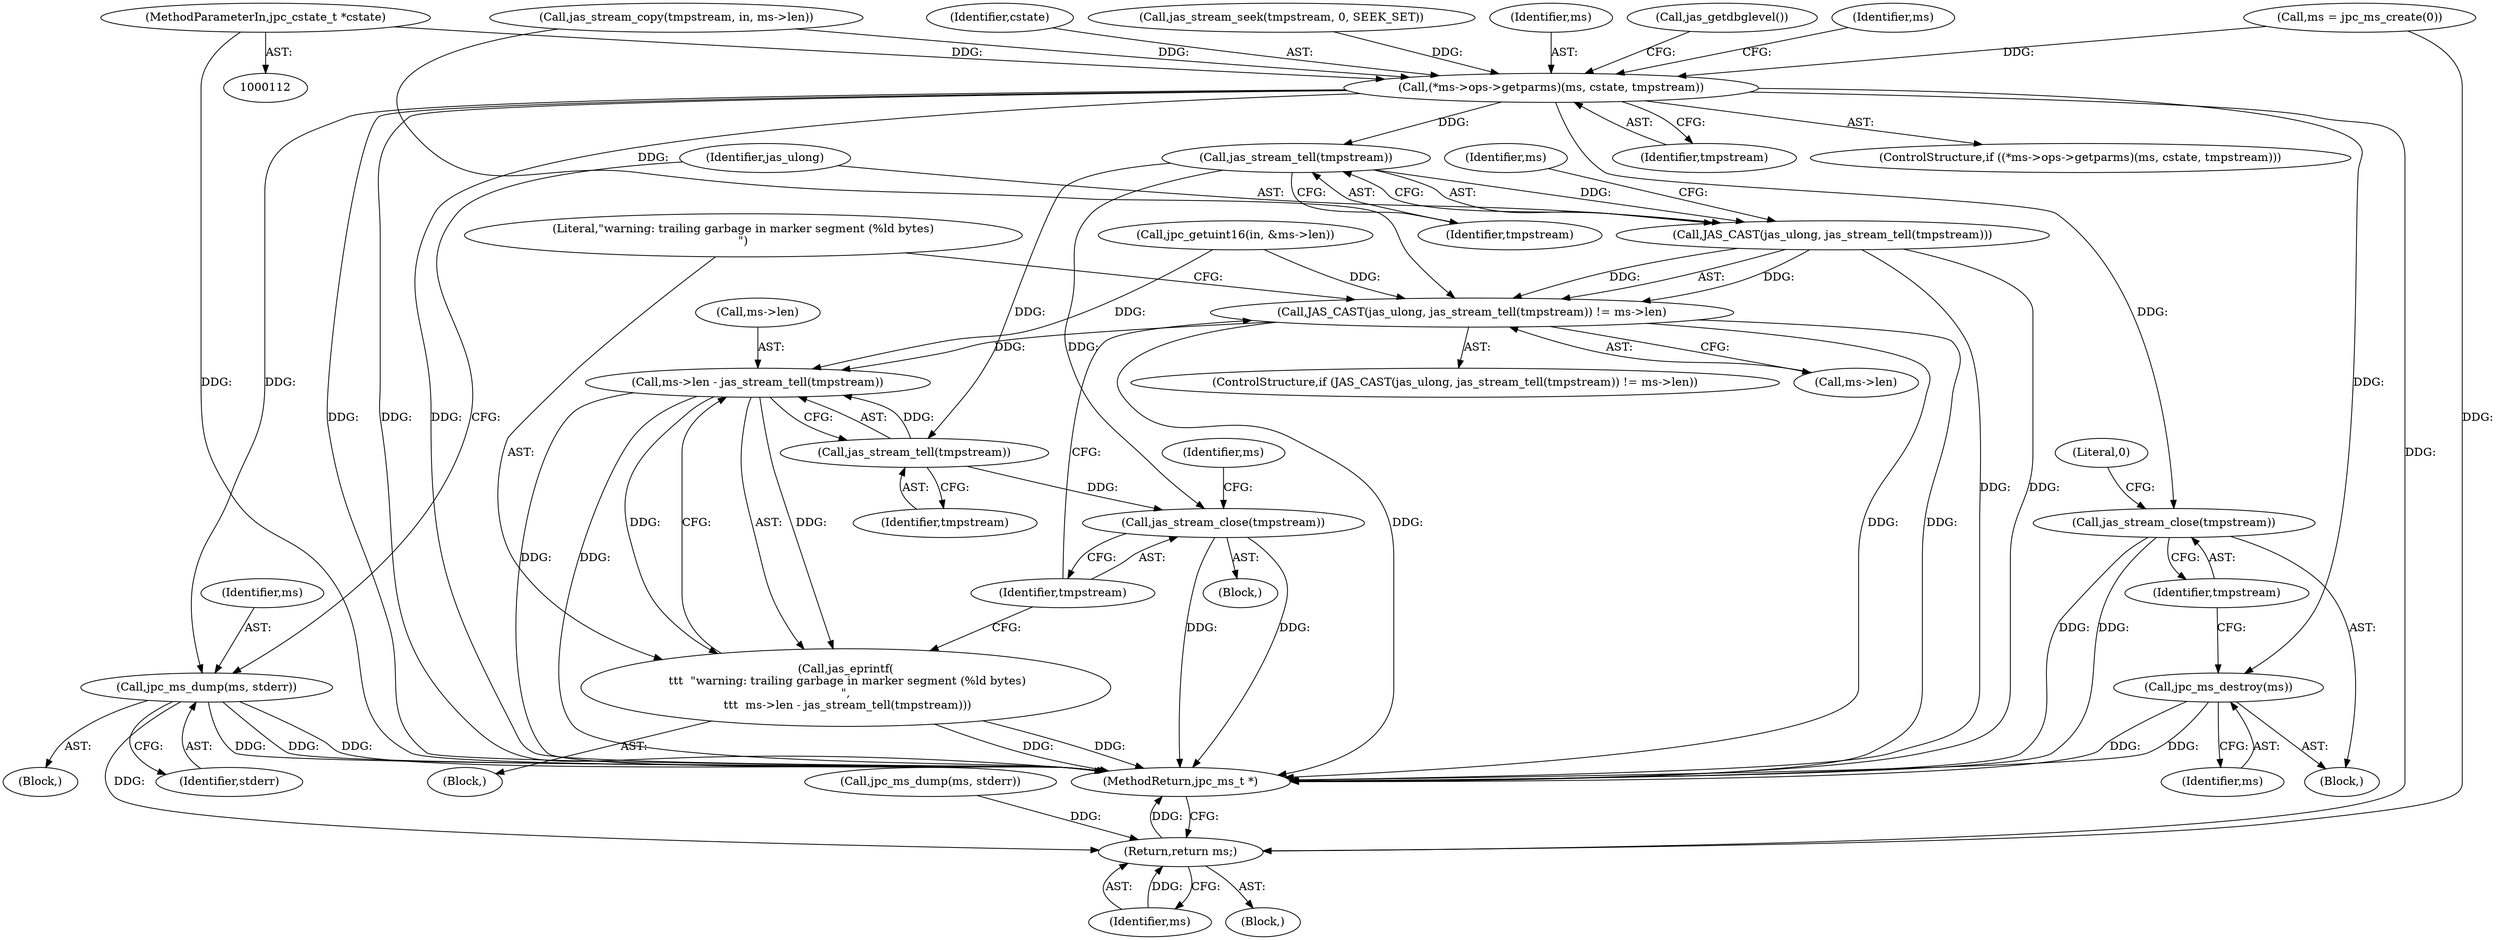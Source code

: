 digraph "0_jasper_d42b2388f7f8e0332c846675133acea151fc557a_34@pointer" {
"1000114" [label="(MethodParameterIn,jpc_cstate_t *cstate)"];
"1000229" [label="(Call,(*ms->ops->getparms)(ms, cstate, tmpstream))"];
"1000239" [label="(Call,jpc_ms_destroy(ms))"];
"1000241" [label="(Call,jas_stream_close(tmpstream))"];
"1000250" [label="(Call,jpc_ms_dump(ms, stderr))"];
"1000306" [label="(Return,return ms;)"];
"1000257" [label="(Call,jas_stream_tell(tmpstream))"];
"1000255" [label="(Call,JAS_CAST(jas_ulong, jas_stream_tell(tmpstream)))"];
"1000254" [label="(Call,JAS_CAST(jas_ulong, jas_stream_tell(tmpstream)) != ms->len)"];
"1000265" [label="(Call,ms->len - jas_stream_tell(tmpstream))"];
"1000263" [label="(Call,jas_eprintf(\n \t\t\t  \"warning: trailing garbage in marker segment (%ld bytes)\n\",\n \t\t\t  ms->len - jas_stream_tell(tmpstream)))"];
"1000269" [label="(Call,jas_stream_tell(tmpstream))"];
"1000271" [label="(Call,jas_stream_close(tmpstream))"];
"1000306" [label="(Return,return ms;)"];
"1000253" [label="(ControlStructure,if (JAS_CAST(jas_ulong, jas_stream_tell(tmpstream)) != ms->len))"];
"1000291" [label="(Identifier,ms)"];
"1000255" [label="(Call,JAS_CAST(jas_ulong, jas_stream_tell(tmpstream)))"];
"1000269" [label="(Call,jas_stream_tell(tmpstream))"];
"1000232" [label="(Identifier,tmpstream)"];
"1000264" [label="(Literal,\"warning: trailing garbage in marker segment (%ld bytes)\n\")"];
"1000271" [label="(Call,jas_stream_close(tmpstream))"];
"1000251" [label="(Identifier,ms)"];
"1000254" [label="(Call,JAS_CAST(jas_ulong, jas_stream_tell(tmpstream)) != ms->len)"];
"1000114" [label="(MethodParameterIn,jpc_cstate_t *cstate)"];
"1000265" [label="(Call,ms->len - jas_stream_tell(tmpstream))"];
"1000216" [label="(Call,jas_stream_seek(tmpstream, 0, SEEK_SET))"];
"1000307" [label="(Identifier,ms)"];
"1000244" [label="(Literal,0)"];
"1000266" [label="(Call,ms->len)"];
"1000258" [label="(Identifier,tmpstream)"];
"1000230" [label="(Identifier,ms)"];
"1000263" [label="(Call,jas_eprintf(\n \t\t\t  \"warning: trailing garbage in marker segment (%ld bytes)\n\",\n \t\t\t  ms->len - jas_stream_tell(tmpstream)))"];
"1000262" [label="(Block,)"];
"1000256" [label="(Identifier,jas_ulong)"];
"1000171" [label="(Block,)"];
"1000115" [label="(Block,)"];
"1000247" [label="(Call,jas_getdbglevel())"];
"1000240" [label="(Identifier,ms)"];
"1000241" [label="(Call,jas_stream_close(tmpstream))"];
"1000270" [label="(Identifier,tmpstream)"];
"1000260" [label="(Identifier,ms)"];
"1000174" [label="(Call,jpc_getuint16(in, &ms->len))"];
"1000242" [label="(Identifier,tmpstream)"];
"1000252" [label="(Identifier,stderr)"];
"1000236" [label="(Identifier,ms)"];
"1000308" [label="(MethodReturn,jpc_ms_t *)"];
"1000233" [label="(Block,)"];
"1000209" [label="(Call,jas_stream_copy(tmpstream, in, ms->len))"];
"1000228" [label="(ControlStructure,if ((*ms->ops->getparms)(ms, cstate, tmpstream)))"];
"1000272" [label="(Identifier,tmpstream)"];
"1000259" [label="(Call,ms->len)"];
"1000231" [label="(Identifier,cstate)"];
"1000285" [label="(Call,jpc_ms_dump(ms, stderr))"];
"1000257" [label="(Call,jas_stream_tell(tmpstream))"];
"1000250" [label="(Call,jpc_ms_dump(ms, stderr))"];
"1000121" [label="(Call,ms = jpc_ms_create(0))"];
"1000239" [label="(Call,jpc_ms_destroy(ms))"];
"1000249" [label="(Block,)"];
"1000229" [label="(Call,(*ms->ops->getparms)(ms, cstate, tmpstream))"];
"1000114" -> "1000112"  [label="AST: "];
"1000114" -> "1000308"  [label="DDG: "];
"1000114" -> "1000229"  [label="DDG: "];
"1000229" -> "1000228"  [label="AST: "];
"1000229" -> "1000232"  [label="CFG: "];
"1000230" -> "1000229"  [label="AST: "];
"1000231" -> "1000229"  [label="AST: "];
"1000232" -> "1000229"  [label="AST: "];
"1000236" -> "1000229"  [label="CFG: "];
"1000247" -> "1000229"  [label="CFG: "];
"1000229" -> "1000308"  [label="DDG: "];
"1000229" -> "1000308"  [label="DDG: "];
"1000229" -> "1000308"  [label="DDG: "];
"1000121" -> "1000229"  [label="DDG: "];
"1000209" -> "1000229"  [label="DDG: "];
"1000216" -> "1000229"  [label="DDG: "];
"1000229" -> "1000239"  [label="DDG: "];
"1000229" -> "1000241"  [label="DDG: "];
"1000229" -> "1000250"  [label="DDG: "];
"1000229" -> "1000257"  [label="DDG: "];
"1000229" -> "1000306"  [label="DDG: "];
"1000239" -> "1000233"  [label="AST: "];
"1000239" -> "1000240"  [label="CFG: "];
"1000240" -> "1000239"  [label="AST: "];
"1000242" -> "1000239"  [label="CFG: "];
"1000239" -> "1000308"  [label="DDG: "];
"1000239" -> "1000308"  [label="DDG: "];
"1000241" -> "1000233"  [label="AST: "];
"1000241" -> "1000242"  [label="CFG: "];
"1000242" -> "1000241"  [label="AST: "];
"1000244" -> "1000241"  [label="CFG: "];
"1000241" -> "1000308"  [label="DDG: "];
"1000241" -> "1000308"  [label="DDG: "];
"1000250" -> "1000249"  [label="AST: "];
"1000250" -> "1000252"  [label="CFG: "];
"1000251" -> "1000250"  [label="AST: "];
"1000252" -> "1000250"  [label="AST: "];
"1000256" -> "1000250"  [label="CFG: "];
"1000250" -> "1000308"  [label="DDG: "];
"1000250" -> "1000308"  [label="DDG: "];
"1000250" -> "1000308"  [label="DDG: "];
"1000250" -> "1000306"  [label="DDG: "];
"1000306" -> "1000115"  [label="AST: "];
"1000306" -> "1000307"  [label="CFG: "];
"1000307" -> "1000306"  [label="AST: "];
"1000308" -> "1000306"  [label="CFG: "];
"1000306" -> "1000308"  [label="DDG: "];
"1000307" -> "1000306"  [label="DDG: "];
"1000285" -> "1000306"  [label="DDG: "];
"1000121" -> "1000306"  [label="DDG: "];
"1000257" -> "1000255"  [label="AST: "];
"1000257" -> "1000258"  [label="CFG: "];
"1000258" -> "1000257"  [label="AST: "];
"1000255" -> "1000257"  [label="CFG: "];
"1000257" -> "1000255"  [label="DDG: "];
"1000257" -> "1000269"  [label="DDG: "];
"1000257" -> "1000271"  [label="DDG: "];
"1000255" -> "1000254"  [label="AST: "];
"1000256" -> "1000255"  [label="AST: "];
"1000260" -> "1000255"  [label="CFG: "];
"1000255" -> "1000308"  [label="DDG: "];
"1000255" -> "1000308"  [label="DDG: "];
"1000255" -> "1000254"  [label="DDG: "];
"1000255" -> "1000254"  [label="DDG: "];
"1000254" -> "1000253"  [label="AST: "];
"1000254" -> "1000259"  [label="CFG: "];
"1000259" -> "1000254"  [label="AST: "];
"1000264" -> "1000254"  [label="CFG: "];
"1000272" -> "1000254"  [label="CFG: "];
"1000254" -> "1000308"  [label="DDG: "];
"1000254" -> "1000308"  [label="DDG: "];
"1000254" -> "1000308"  [label="DDG: "];
"1000174" -> "1000254"  [label="DDG: "];
"1000209" -> "1000254"  [label="DDG: "];
"1000254" -> "1000265"  [label="DDG: "];
"1000265" -> "1000263"  [label="AST: "];
"1000265" -> "1000269"  [label="CFG: "];
"1000266" -> "1000265"  [label="AST: "];
"1000269" -> "1000265"  [label="AST: "];
"1000263" -> "1000265"  [label="CFG: "];
"1000265" -> "1000308"  [label="DDG: "];
"1000265" -> "1000308"  [label="DDG: "];
"1000265" -> "1000263"  [label="DDG: "];
"1000265" -> "1000263"  [label="DDG: "];
"1000174" -> "1000265"  [label="DDG: "];
"1000269" -> "1000265"  [label="DDG: "];
"1000263" -> "1000262"  [label="AST: "];
"1000264" -> "1000263"  [label="AST: "];
"1000272" -> "1000263"  [label="CFG: "];
"1000263" -> "1000308"  [label="DDG: "];
"1000263" -> "1000308"  [label="DDG: "];
"1000269" -> "1000270"  [label="CFG: "];
"1000270" -> "1000269"  [label="AST: "];
"1000269" -> "1000271"  [label="DDG: "];
"1000271" -> "1000171"  [label="AST: "];
"1000271" -> "1000272"  [label="CFG: "];
"1000272" -> "1000271"  [label="AST: "];
"1000291" -> "1000271"  [label="CFG: "];
"1000271" -> "1000308"  [label="DDG: "];
"1000271" -> "1000308"  [label="DDG: "];
}
